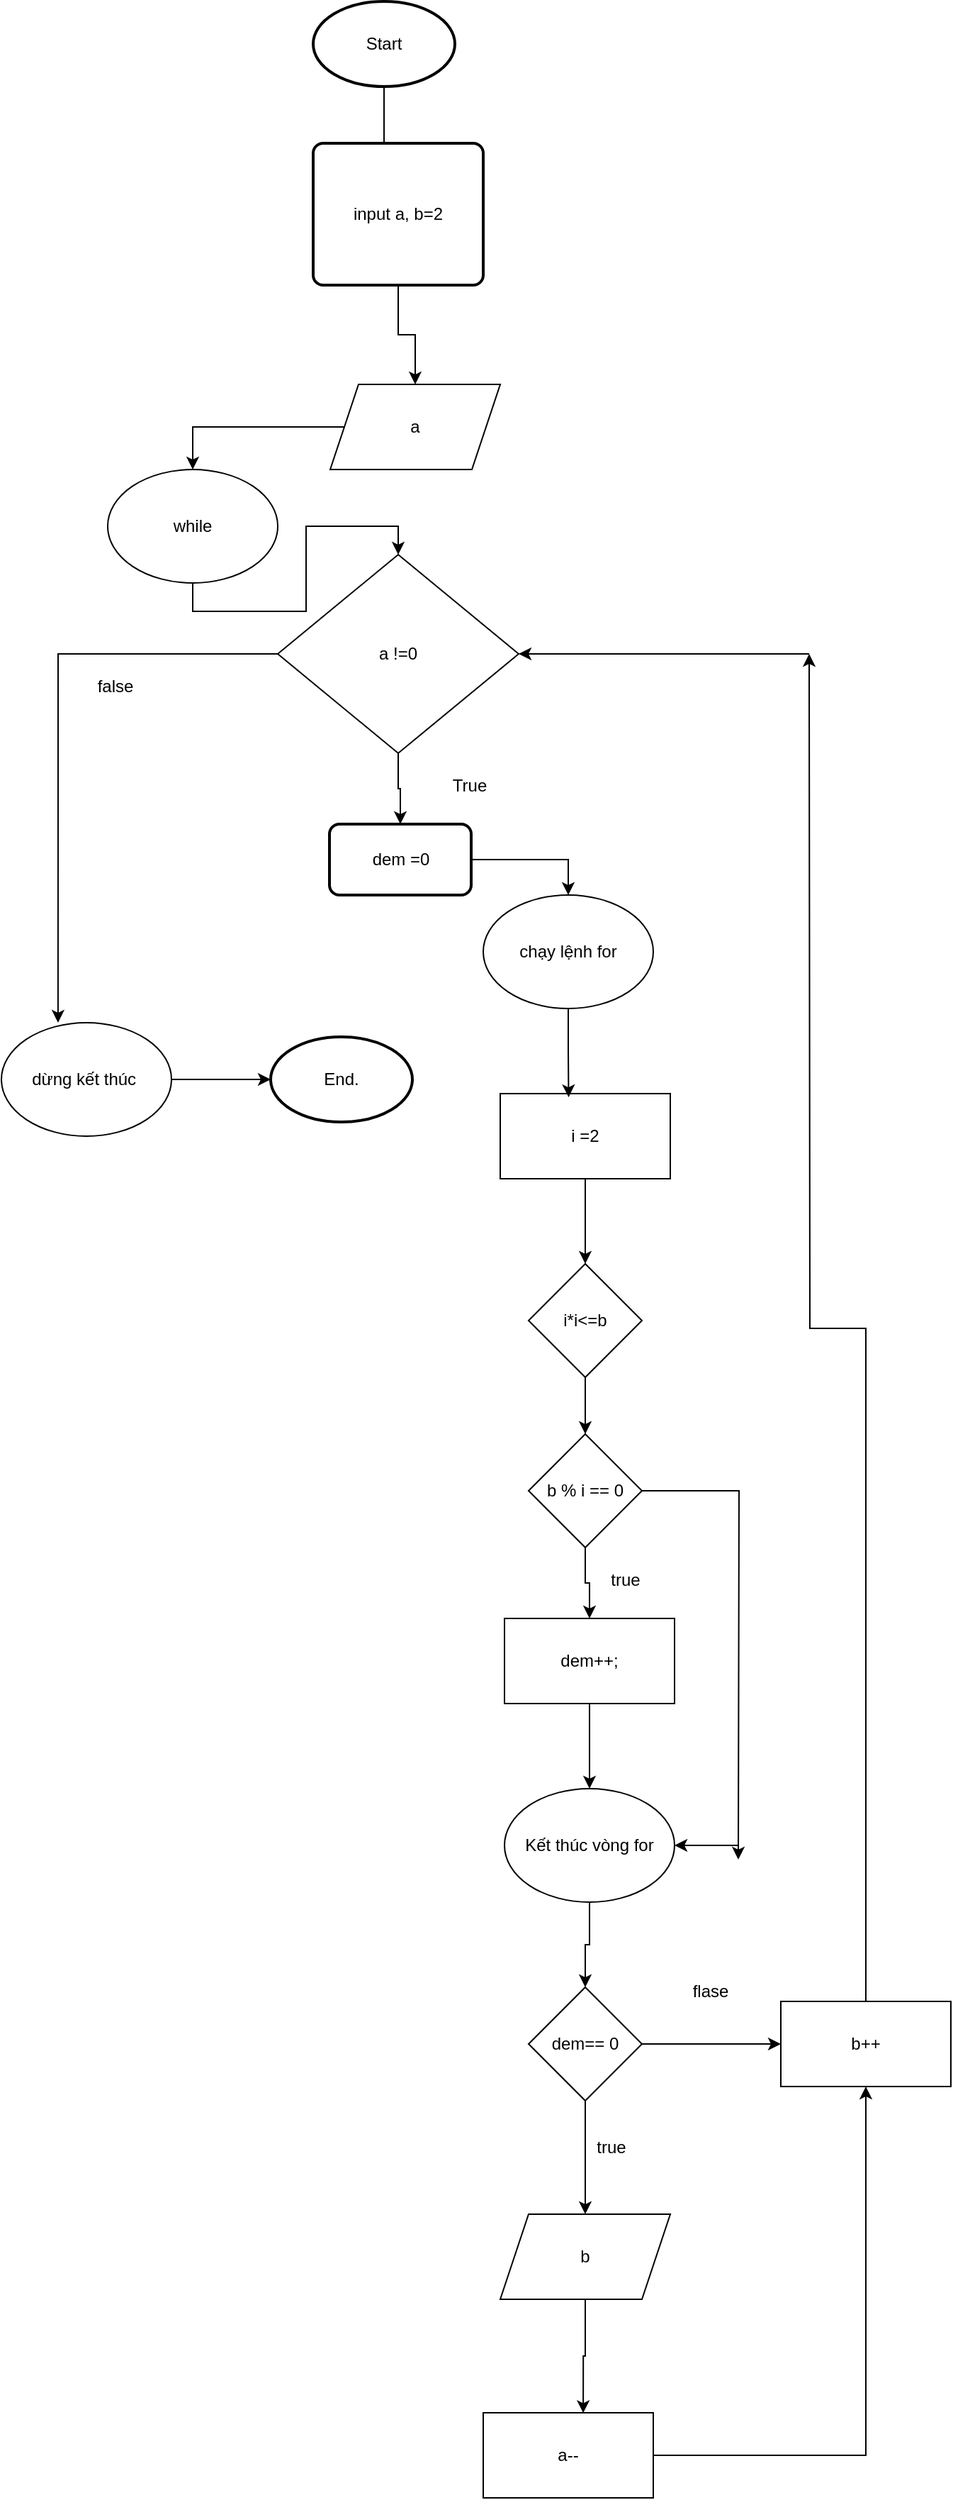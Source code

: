 <mxfile version="25.0.3">
  <diagram name="Trang-1" id="FzwDL3OaJj-S1XqCsA5K">
    <mxGraphModel dx="1877" dy="557" grid="1" gridSize="10" guides="1" tooltips="1" connect="1" arrows="1" fold="1" page="1" pageScale="1" pageWidth="827" pageHeight="1169" math="0" shadow="0">
      <root>
        <mxCell id="0" />
        <mxCell id="1" parent="0" />
        <mxCell id="eAIrChh5NBSyCNev4m4I-1" style="edgeStyle=orthogonalEdgeStyle;rounded=0;orthogonalLoop=1;jettySize=auto;html=1;exitX=0.5;exitY=1;exitDx=0;exitDy=0;exitPerimeter=0;" parent="1" source="eAIrChh5NBSyCNev4m4I-2" edge="1">
          <mxGeometry relative="1" as="geometry">
            <mxPoint x="-462.471" y="210" as="targetPoint" />
            <Array as="points">
              <mxPoint x="-460" y="210" />
            </Array>
          </mxGeometry>
        </mxCell>
        <mxCell id="eAIrChh5NBSyCNev4m4I-2" value="Start" style="strokeWidth=2;html=1;shape=mxgraph.flowchart.start_1;whiteSpace=wrap;" parent="1" vertex="1">
          <mxGeometry x="-510" y="100" width="100" height="60" as="geometry" />
        </mxCell>
        <mxCell id="eAIrChh5NBSyCNev4m4I-4" style="edgeStyle=orthogonalEdgeStyle;rounded=0;orthogonalLoop=1;jettySize=auto;html=1;exitX=0.5;exitY=1;exitDx=0;exitDy=0;" parent="1" source="eAIrChh5NBSyCNev4m4I-5" target="ICfu8VrppDG3JeHukKZI-1" edge="1">
          <mxGeometry relative="1" as="geometry">
            <mxPoint x="-110" y="390" as="targetPoint" />
          </mxGeometry>
        </mxCell>
        <mxCell id="eAIrChh5NBSyCNev4m4I-5" value="input a, b=2" style="rounded=1;whiteSpace=wrap;html=1;absoluteArcSize=1;arcSize=14;strokeWidth=2;" parent="1" vertex="1">
          <mxGeometry x="-510" y="200" width="120" height="100" as="geometry" />
        </mxCell>
        <mxCell id="eAIrChh5NBSyCNev4m4I-40" style="edgeStyle=orthogonalEdgeStyle;rounded=0;orthogonalLoop=1;jettySize=auto;html=1;exitX=0.5;exitY=1;exitDx=0;exitDy=0;" parent="1" source="eAIrChh5NBSyCNev4m4I-32" target="eAIrChh5NBSyCNev4m4I-39" edge="1">
          <mxGeometry relative="1" as="geometry" />
        </mxCell>
        <mxCell id="eAIrChh5NBSyCNev4m4I-32" value="a !=0" style="rhombus;whiteSpace=wrap;html=1;" parent="1" vertex="1">
          <mxGeometry x="-535" y="490" width="170" height="140" as="geometry" />
        </mxCell>
        <mxCell id="ICfu8VrppDG3JeHukKZI-8" style="edgeStyle=orthogonalEdgeStyle;rounded=0;orthogonalLoop=1;jettySize=auto;html=1;entryX=0.5;entryY=0;entryDx=0;entryDy=0;" edge="1" parent="1" source="eAIrChh5NBSyCNev4m4I-39" target="ICfu8VrppDG3JeHukKZI-7">
          <mxGeometry relative="1" as="geometry" />
        </mxCell>
        <mxCell id="eAIrChh5NBSyCNev4m4I-39" value="dem =0" style="rounded=1;whiteSpace=wrap;html=1;absoluteArcSize=1;arcSize=14;strokeWidth=2;" parent="1" vertex="1">
          <mxGeometry x="-498.5" y="680" width="100" height="50" as="geometry" />
        </mxCell>
        <mxCell id="eAIrChh5NBSyCNev4m4I-52" value="End." style="strokeWidth=2;html=1;shape=mxgraph.flowchart.start_1;whiteSpace=wrap;" parent="1" vertex="1">
          <mxGeometry x="-540" y="830" width="100" height="60" as="geometry" />
        </mxCell>
        <mxCell id="eAIrChh5NBSyCNev4m4I-54" value="True" style="text;html=1;align=center;verticalAlign=middle;resizable=0;points=[];autosize=1;strokeColor=none;fillColor=none;" parent="1" vertex="1">
          <mxGeometry x="-425" y="638" width="50" height="30" as="geometry" />
        </mxCell>
        <mxCell id="ICfu8VrppDG3JeHukKZI-4" style="edgeStyle=orthogonalEdgeStyle;rounded=0;orthogonalLoop=1;jettySize=auto;html=1;entryX=0.5;entryY=0;entryDx=0;entryDy=0;" edge="1" parent="1" source="ICfu8VrppDG3JeHukKZI-1" target="ICfu8VrppDG3JeHukKZI-2">
          <mxGeometry relative="1" as="geometry" />
        </mxCell>
        <mxCell id="ICfu8VrppDG3JeHukKZI-1" value="a" style="shape=parallelogram;perimeter=parallelogramPerimeter;whiteSpace=wrap;html=1;fixedSize=1;" vertex="1" parent="1">
          <mxGeometry x="-498" y="370" width="120" height="60" as="geometry" />
        </mxCell>
        <mxCell id="ICfu8VrppDG3JeHukKZI-5" style="edgeStyle=orthogonalEdgeStyle;rounded=0;orthogonalLoop=1;jettySize=auto;html=1;" edge="1" parent="1" source="ICfu8VrppDG3JeHukKZI-2" target="eAIrChh5NBSyCNev4m4I-32">
          <mxGeometry relative="1" as="geometry" />
        </mxCell>
        <mxCell id="ICfu8VrppDG3JeHukKZI-2" value="while" style="ellipse;whiteSpace=wrap;html=1;" vertex="1" parent="1">
          <mxGeometry x="-655" y="430" width="120" height="80" as="geometry" />
        </mxCell>
        <mxCell id="ICfu8VrppDG3JeHukKZI-6" value="false" style="text;html=1;align=center;verticalAlign=middle;resizable=0;points=[];autosize=1;strokeColor=none;fillColor=none;" vertex="1" parent="1">
          <mxGeometry x="-675" y="568" width="50" height="30" as="geometry" />
        </mxCell>
        <mxCell id="ICfu8VrppDG3JeHukKZI-7" value="chạy lệnh for" style="ellipse;whiteSpace=wrap;html=1;" vertex="1" parent="1">
          <mxGeometry x="-390" y="730" width="120" height="80" as="geometry" />
        </mxCell>
        <mxCell id="ICfu8VrppDG3JeHukKZI-15" style="edgeStyle=orthogonalEdgeStyle;rounded=0;orthogonalLoop=1;jettySize=auto;html=1;entryX=0.5;entryY=0;entryDx=0;entryDy=0;" edge="1" parent="1" source="ICfu8VrppDG3JeHukKZI-9" target="ICfu8VrppDG3JeHukKZI-14">
          <mxGeometry relative="1" as="geometry" />
        </mxCell>
        <mxCell id="ICfu8VrppDG3JeHukKZI-9" value="i =2" style="rounded=0;whiteSpace=wrap;html=1;" vertex="1" parent="1">
          <mxGeometry x="-378" y="870" width="120" height="60" as="geometry" />
        </mxCell>
        <mxCell id="ICfu8VrppDG3JeHukKZI-10" style="edgeStyle=orthogonalEdgeStyle;rounded=0;orthogonalLoop=1;jettySize=auto;html=1;entryX=0.402;entryY=0.043;entryDx=0;entryDy=0;entryPerimeter=0;" edge="1" parent="1" source="ICfu8VrppDG3JeHukKZI-7" target="ICfu8VrppDG3JeHukKZI-9">
          <mxGeometry relative="1" as="geometry" />
        </mxCell>
        <mxCell id="ICfu8VrppDG3JeHukKZI-13" style="edgeStyle=orthogonalEdgeStyle;rounded=0;orthogonalLoop=1;jettySize=auto;html=1;entryX=0;entryY=0.5;entryDx=0;entryDy=0;entryPerimeter=0;" edge="1" parent="1" source="ICfu8VrppDG3JeHukKZI-11" target="eAIrChh5NBSyCNev4m4I-52">
          <mxGeometry relative="1" as="geometry">
            <mxPoint x="-540" y="1300" as="targetPoint" />
          </mxGeometry>
        </mxCell>
        <mxCell id="ICfu8VrppDG3JeHukKZI-11" value="dừng kết thúc&amp;nbsp;" style="ellipse;whiteSpace=wrap;html=1;" vertex="1" parent="1">
          <mxGeometry x="-730" y="820" width="120" height="80" as="geometry" />
        </mxCell>
        <mxCell id="ICfu8VrppDG3JeHukKZI-12" style="edgeStyle=orthogonalEdgeStyle;rounded=0;orthogonalLoop=1;jettySize=auto;html=1;entryX=0.333;entryY=0;entryDx=0;entryDy=0;entryPerimeter=0;" edge="1" parent="1" source="eAIrChh5NBSyCNev4m4I-32" target="ICfu8VrppDG3JeHukKZI-11">
          <mxGeometry relative="1" as="geometry" />
        </mxCell>
        <mxCell id="ICfu8VrppDG3JeHukKZI-18" style="edgeStyle=orthogonalEdgeStyle;rounded=0;orthogonalLoop=1;jettySize=auto;html=1;entryX=0.5;entryY=0;entryDx=0;entryDy=0;" edge="1" parent="1" source="ICfu8VrppDG3JeHukKZI-14" target="ICfu8VrppDG3JeHukKZI-17">
          <mxGeometry relative="1" as="geometry" />
        </mxCell>
        <mxCell id="ICfu8VrppDG3JeHukKZI-14" value="i*i&amp;lt;=b" style="rhombus;whiteSpace=wrap;html=1;" vertex="1" parent="1">
          <mxGeometry x="-358" y="990" width="80" height="80" as="geometry" />
        </mxCell>
        <mxCell id="ICfu8VrppDG3JeHukKZI-20" style="edgeStyle=orthogonalEdgeStyle;rounded=0;orthogonalLoop=1;jettySize=auto;html=1;" edge="1" parent="1" source="ICfu8VrppDG3JeHukKZI-17" target="ICfu8VrppDG3JeHukKZI-19">
          <mxGeometry relative="1" as="geometry" />
        </mxCell>
        <mxCell id="ICfu8VrppDG3JeHukKZI-25" style="edgeStyle=orthogonalEdgeStyle;rounded=0;orthogonalLoop=1;jettySize=auto;html=1;" edge="1" parent="1" source="ICfu8VrppDG3JeHukKZI-17">
          <mxGeometry relative="1" as="geometry">
            <mxPoint x="-210" y="1410" as="targetPoint" />
          </mxGeometry>
        </mxCell>
        <mxCell id="ICfu8VrppDG3JeHukKZI-17" value="b % i == 0" style="rhombus;whiteSpace=wrap;html=1;" vertex="1" parent="1">
          <mxGeometry x="-358" y="1110" width="80" height="80" as="geometry" />
        </mxCell>
        <mxCell id="ICfu8VrppDG3JeHukKZI-24" style="edgeStyle=orthogonalEdgeStyle;rounded=0;orthogonalLoop=1;jettySize=auto;html=1;entryX=0.5;entryY=0;entryDx=0;entryDy=0;" edge="1" parent="1" source="ICfu8VrppDG3JeHukKZI-19" target="ICfu8VrppDG3JeHukKZI-23">
          <mxGeometry relative="1" as="geometry" />
        </mxCell>
        <mxCell id="ICfu8VrppDG3JeHukKZI-19" value="dem++;" style="whiteSpace=wrap;html=1;" vertex="1" parent="1">
          <mxGeometry x="-375" y="1240" width="120" height="60" as="geometry" />
        </mxCell>
        <mxCell id="ICfu8VrppDG3JeHukKZI-21" value="true" style="text;html=1;align=center;verticalAlign=middle;resizable=0;points=[];autosize=1;strokeColor=none;fillColor=none;" vertex="1" parent="1">
          <mxGeometry x="-310" y="1198" width="40" height="30" as="geometry" />
        </mxCell>
        <mxCell id="ICfu8VrppDG3JeHukKZI-28" style="edgeStyle=orthogonalEdgeStyle;rounded=0;orthogonalLoop=1;jettySize=auto;html=1;entryX=0.5;entryY=0;entryDx=0;entryDy=0;" edge="1" parent="1" source="ICfu8VrppDG3JeHukKZI-23" target="ICfu8VrppDG3JeHukKZI-27">
          <mxGeometry relative="1" as="geometry" />
        </mxCell>
        <mxCell id="ICfu8VrppDG3JeHukKZI-23" value="Kết thúc vòng for" style="ellipse;whiteSpace=wrap;html=1;" vertex="1" parent="1">
          <mxGeometry x="-375" y="1360" width="120" height="80" as="geometry" />
        </mxCell>
        <mxCell id="ICfu8VrppDG3JeHukKZI-26" value="" style="endArrow=classic;html=1;rounded=0;entryX=1;entryY=0.5;entryDx=0;entryDy=0;" edge="1" parent="1" target="ICfu8VrppDG3JeHukKZI-23">
          <mxGeometry width="50" height="50" relative="1" as="geometry">
            <mxPoint x="-210" y="1400" as="sourcePoint" />
            <mxPoint x="-250" y="1400" as="targetPoint" />
          </mxGeometry>
        </mxCell>
        <mxCell id="ICfu8VrppDG3JeHukKZI-30" style="edgeStyle=orthogonalEdgeStyle;rounded=0;orthogonalLoop=1;jettySize=auto;html=1;" edge="1" parent="1" source="ICfu8VrppDG3JeHukKZI-27" target="ICfu8VrppDG3JeHukKZI-29">
          <mxGeometry relative="1" as="geometry" />
        </mxCell>
        <mxCell id="ICfu8VrppDG3JeHukKZI-36" style="edgeStyle=orthogonalEdgeStyle;rounded=0;orthogonalLoop=1;jettySize=auto;html=1;entryX=0;entryY=0.5;entryDx=0;entryDy=0;" edge="1" parent="1" source="ICfu8VrppDG3JeHukKZI-27" target="ICfu8VrppDG3JeHukKZI-35">
          <mxGeometry relative="1" as="geometry" />
        </mxCell>
        <mxCell id="ICfu8VrppDG3JeHukKZI-27" value="dem== 0" style="rhombus;whiteSpace=wrap;html=1;" vertex="1" parent="1">
          <mxGeometry x="-358" y="1500" width="80" height="80" as="geometry" />
        </mxCell>
        <mxCell id="ICfu8VrppDG3JeHukKZI-29" value="b" style="shape=parallelogram;perimeter=parallelogramPerimeter;whiteSpace=wrap;html=1;fixedSize=1;" vertex="1" parent="1">
          <mxGeometry x="-378" y="1660" width="120" height="60" as="geometry" />
        </mxCell>
        <mxCell id="ICfu8VrppDG3JeHukKZI-31" value="true" style="text;html=1;align=center;verticalAlign=middle;resizable=0;points=[];autosize=1;strokeColor=none;fillColor=none;" vertex="1" parent="1">
          <mxGeometry x="-320" y="1598" width="40" height="30" as="geometry" />
        </mxCell>
        <mxCell id="ICfu8VrppDG3JeHukKZI-37" style="edgeStyle=orthogonalEdgeStyle;rounded=0;orthogonalLoop=1;jettySize=auto;html=1;entryX=0.5;entryY=1;entryDx=0;entryDy=0;" edge="1" parent="1" source="ICfu8VrppDG3JeHukKZI-32" target="ICfu8VrppDG3JeHukKZI-35">
          <mxGeometry relative="1" as="geometry" />
        </mxCell>
        <mxCell id="ICfu8VrppDG3JeHukKZI-32" value="a--" style="whiteSpace=wrap;html=1;" vertex="1" parent="1">
          <mxGeometry x="-390" y="1800" width="120" height="60" as="geometry" />
        </mxCell>
        <mxCell id="ICfu8VrppDG3JeHukKZI-33" style="edgeStyle=orthogonalEdgeStyle;rounded=0;orthogonalLoop=1;jettySize=auto;html=1;entryX=0.588;entryY=0.003;entryDx=0;entryDy=0;entryPerimeter=0;" edge="1" parent="1" source="ICfu8VrppDG3JeHukKZI-29" target="ICfu8VrppDG3JeHukKZI-32">
          <mxGeometry relative="1" as="geometry" />
        </mxCell>
        <mxCell id="ICfu8VrppDG3JeHukKZI-39" style="edgeStyle=orthogonalEdgeStyle;rounded=0;orthogonalLoop=1;jettySize=auto;html=1;" edge="1" parent="1" source="ICfu8VrppDG3JeHukKZI-35">
          <mxGeometry relative="1" as="geometry">
            <mxPoint x="-160" y="560" as="targetPoint" />
          </mxGeometry>
        </mxCell>
        <mxCell id="ICfu8VrppDG3JeHukKZI-35" value="b++" style="whiteSpace=wrap;html=1;" vertex="1" parent="1">
          <mxGeometry x="-180" y="1510" width="120" height="60" as="geometry" />
        </mxCell>
        <mxCell id="ICfu8VrppDG3JeHukKZI-38" value="flase" style="text;html=1;align=center;verticalAlign=middle;resizable=0;points=[];autosize=1;strokeColor=none;fillColor=none;" vertex="1" parent="1">
          <mxGeometry x="-255" y="1488" width="50" height="30" as="geometry" />
        </mxCell>
        <mxCell id="ICfu8VrppDG3JeHukKZI-40" value="" style="endArrow=classic;html=1;rounded=0;entryX=1;entryY=0.5;entryDx=0;entryDy=0;" edge="1" parent="1" target="eAIrChh5NBSyCNev4m4I-32">
          <mxGeometry width="50" height="50" relative="1" as="geometry">
            <mxPoint x="-160" y="560" as="sourcePoint" />
            <mxPoint x="-480" y="580" as="targetPoint" />
          </mxGeometry>
        </mxCell>
      </root>
    </mxGraphModel>
  </diagram>
</mxfile>
